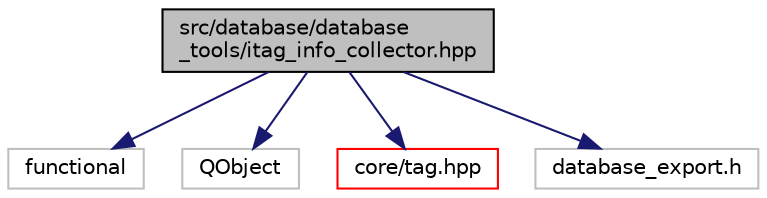 digraph "src/database/database_tools/itag_info_collector.hpp"
{
 // LATEX_PDF_SIZE
  edge [fontname="Helvetica",fontsize="10",labelfontname="Helvetica",labelfontsize="10"];
  node [fontname="Helvetica",fontsize="10",shape=record];
  Node1 [label="src/database/database\l_tools/itag_info_collector.hpp",height=0.2,width=0.4,color="black", fillcolor="grey75", style="filled", fontcolor="black",tooltip=" "];
  Node1 -> Node2 [color="midnightblue",fontsize="10",style="solid",fontname="Helvetica"];
  Node2 [label="functional",height=0.2,width=0.4,color="grey75", fillcolor="white", style="filled",tooltip=" "];
  Node1 -> Node3 [color="midnightblue",fontsize="10",style="solid",fontname="Helvetica"];
  Node3 [label="QObject",height=0.2,width=0.4,color="grey75", fillcolor="white", style="filled",tooltip=" "];
  Node1 -> Node4 [color="midnightblue",fontsize="10",style="solid",fontname="Helvetica"];
  Node4 [label="core/tag.hpp",height=0.2,width=0.4,color="red", fillcolor="white", style="filled",URL="$tag_8hpp.html",tooltip=" "];
  Node1 -> Node14 [color="midnightblue",fontsize="10",style="solid",fontname="Helvetica"];
  Node14 [label="database_export.h",height=0.2,width=0.4,color="grey75", fillcolor="white", style="filled",tooltip=" "];
}
